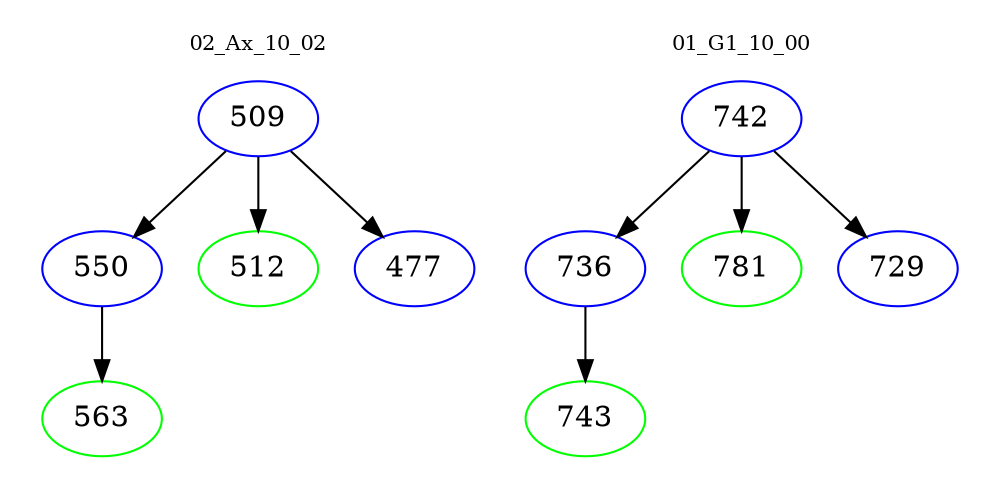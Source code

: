 digraph{
subgraph cluster_0 {
color = white
label = "02_Ax_10_02";
fontsize=10;
T0_509 [label="509", color="blue"]
T0_509 -> T0_550 [color="black"]
T0_550 [label="550", color="blue"]
T0_550 -> T0_563 [color="black"]
T0_563 [label="563", color="green"]
T0_509 -> T0_512 [color="black"]
T0_512 [label="512", color="green"]
T0_509 -> T0_477 [color="black"]
T0_477 [label="477", color="blue"]
}
subgraph cluster_1 {
color = white
label = "01_G1_10_00";
fontsize=10;
T1_742 [label="742", color="blue"]
T1_742 -> T1_736 [color="black"]
T1_736 [label="736", color="blue"]
T1_736 -> T1_743 [color="black"]
T1_743 [label="743", color="green"]
T1_742 -> T1_781 [color="black"]
T1_781 [label="781", color="green"]
T1_742 -> T1_729 [color="black"]
T1_729 [label="729", color="blue"]
}
}
